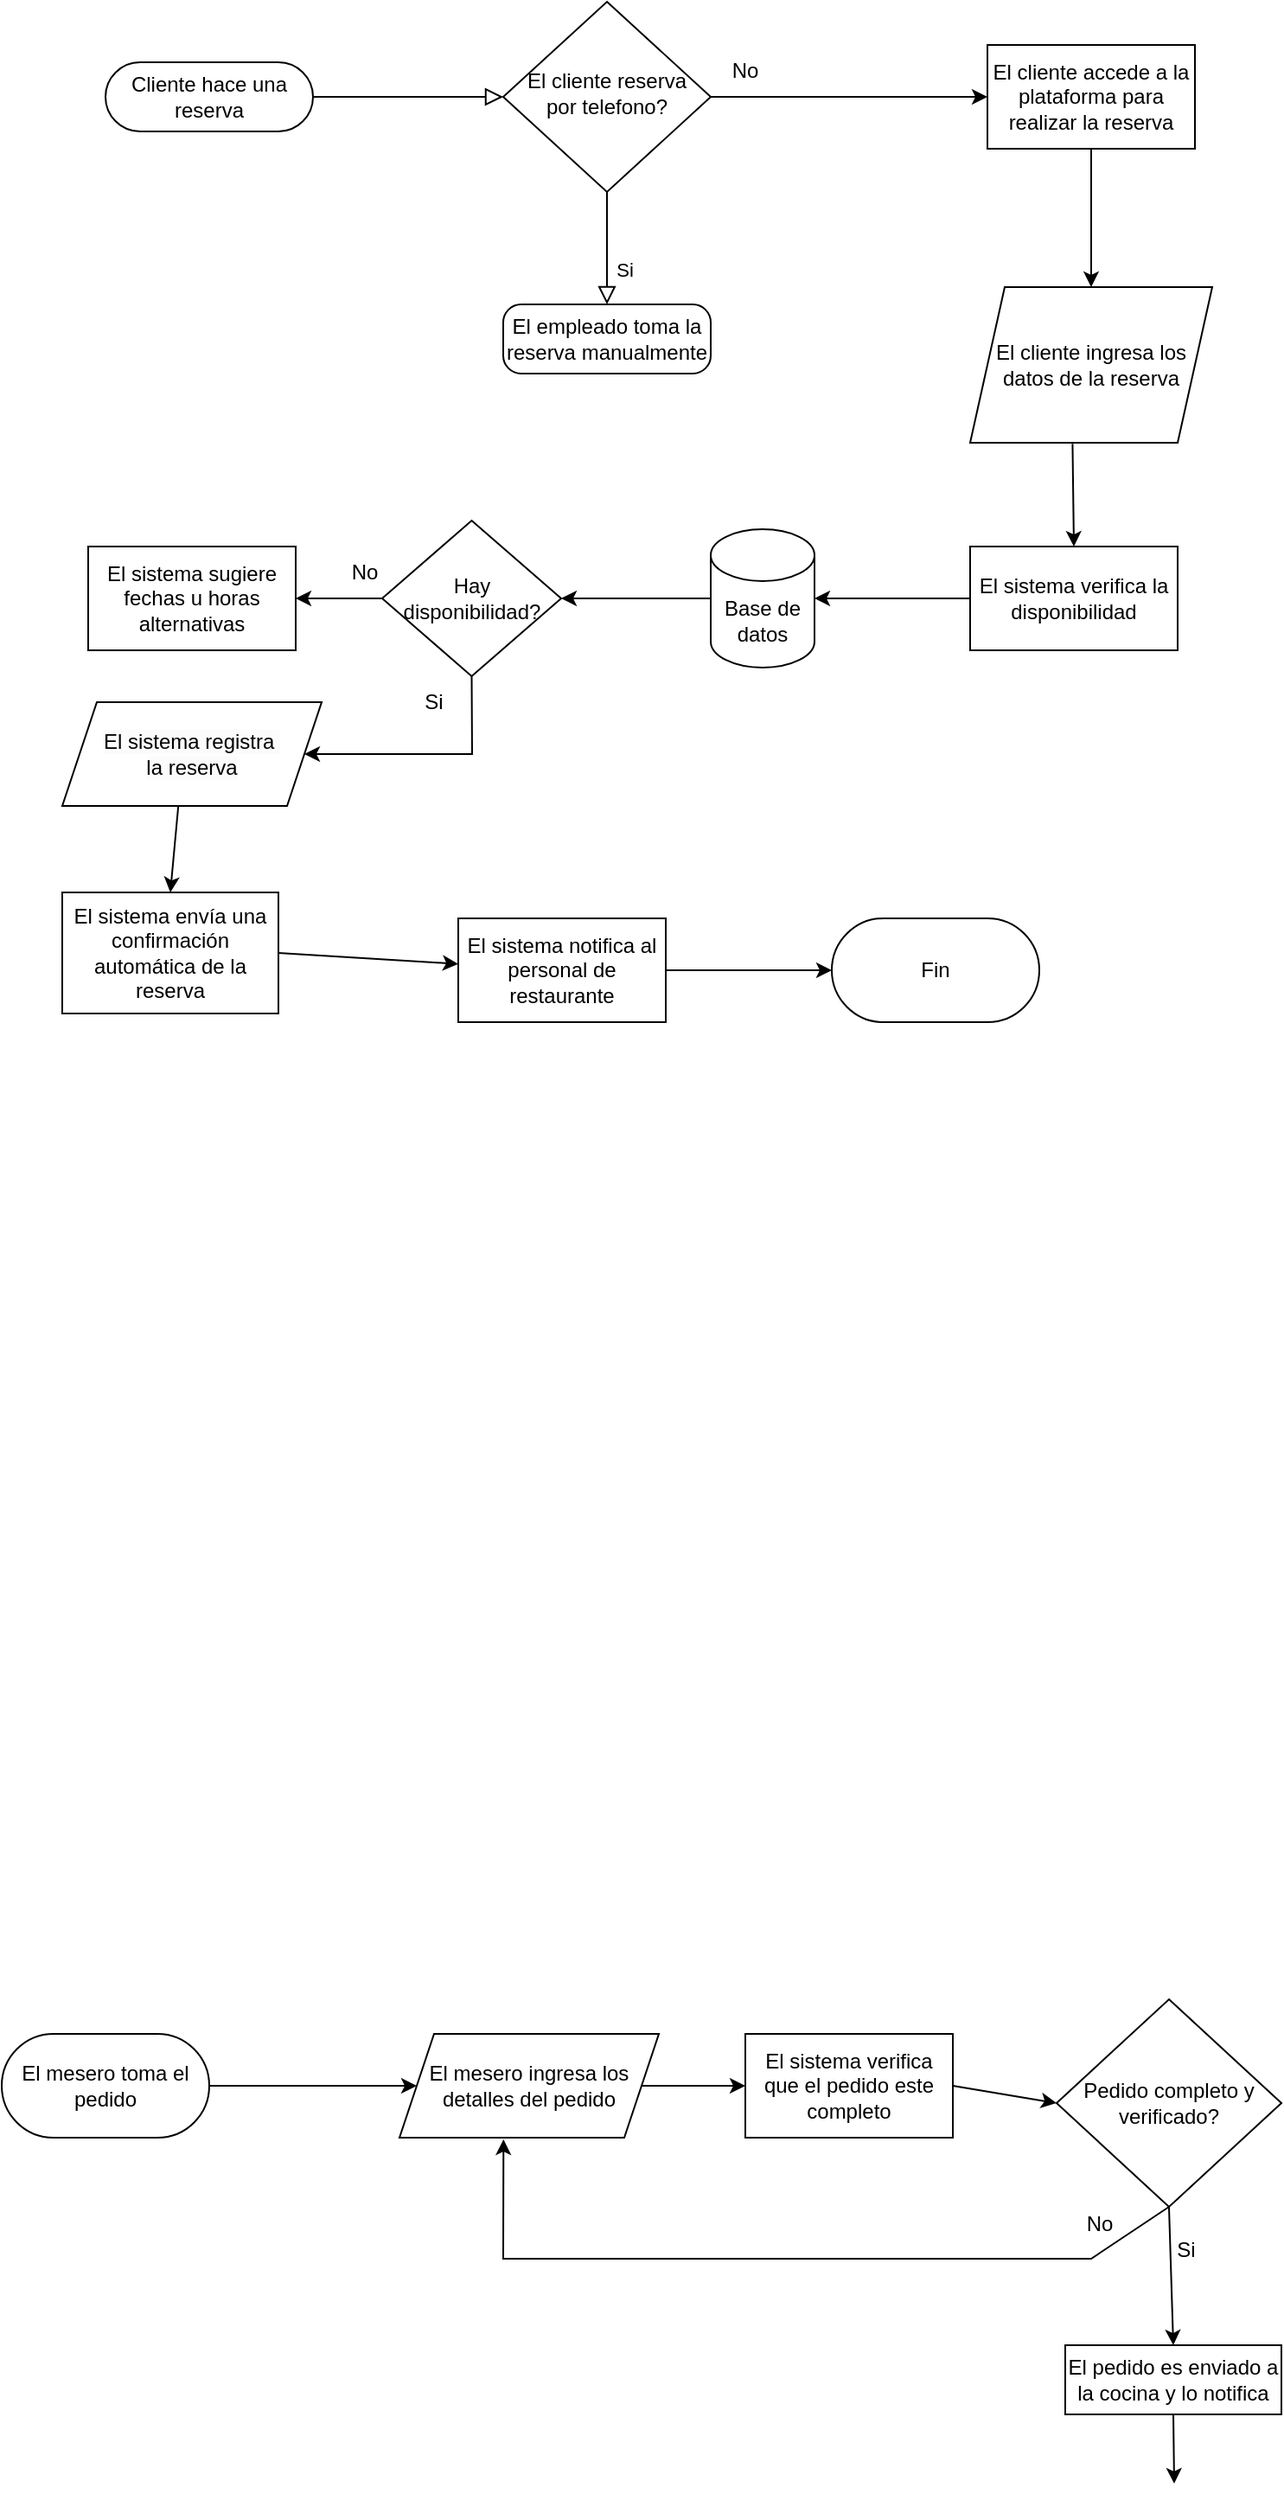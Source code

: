 <mxfile version="24.7.5">
  <diagram id="C5RBs43oDa-KdzZeNtuy" name="Page-1">
    <mxGraphModel dx="1033" dy="758" grid="1" gridSize="10" guides="1" tooltips="1" connect="1" arrows="1" fold="1" page="1" pageScale="1" pageWidth="827" pageHeight="1169" math="0" shadow="0">
      <root>
        <mxCell id="WIyWlLk6GJQsqaUBKTNV-0" />
        <mxCell id="WIyWlLk6GJQsqaUBKTNV-1" parent="WIyWlLk6GJQsqaUBKTNV-0" />
        <mxCell id="WIyWlLk6GJQsqaUBKTNV-2" value="" style="rounded=0;html=1;jettySize=auto;orthogonalLoop=1;fontSize=11;endArrow=block;endFill=0;endSize=8;strokeWidth=1;shadow=0;labelBackgroundColor=none;edgeStyle=orthogonalEdgeStyle;" parent="WIyWlLk6GJQsqaUBKTNV-1" source="WIyWlLk6GJQsqaUBKTNV-3" target="WIyWlLk6GJQsqaUBKTNV-6" edge="1">
          <mxGeometry relative="1" as="geometry" />
        </mxCell>
        <mxCell id="WIyWlLk6GJQsqaUBKTNV-3" value="Cliente hace una reserva" style="rounded=1;whiteSpace=wrap;html=1;fontSize=12;glass=0;strokeWidth=1;shadow=0;arcSize=50;" parent="WIyWlLk6GJQsqaUBKTNV-1" vertex="1">
          <mxGeometry x="150" y="60" width="120" height="40" as="geometry" />
        </mxCell>
        <mxCell id="WIyWlLk6GJQsqaUBKTNV-5" value="Si" style="edgeStyle=orthogonalEdgeStyle;rounded=0;html=1;jettySize=auto;orthogonalLoop=1;fontSize=11;endArrow=block;endFill=0;endSize=8;strokeWidth=1;shadow=0;labelBackgroundColor=none;" parent="WIyWlLk6GJQsqaUBKTNV-1" source="WIyWlLk6GJQsqaUBKTNV-6" target="WIyWlLk6GJQsqaUBKTNV-7" edge="1">
          <mxGeometry x="0.385" y="10" relative="1" as="geometry">
            <mxPoint as="offset" />
          </mxGeometry>
        </mxCell>
        <mxCell id="WIyWlLk6GJQsqaUBKTNV-6" value="El cliente reserva por telefono?" style="rhombus;whiteSpace=wrap;html=1;shadow=0;fontFamily=Helvetica;fontSize=12;align=center;strokeWidth=1;spacing=6;spacingTop=-4;" parent="WIyWlLk6GJQsqaUBKTNV-1" vertex="1">
          <mxGeometry x="380" y="25" width="120" height="110" as="geometry" />
        </mxCell>
        <mxCell id="WIyWlLk6GJQsqaUBKTNV-7" value="El empleado toma la reserva manualmente" style="rounded=1;whiteSpace=wrap;html=1;fontSize=12;glass=0;strokeWidth=1;shadow=0;arcSize=26;" parent="WIyWlLk6GJQsqaUBKTNV-1" vertex="1">
          <mxGeometry x="380" y="200" width="120" height="40" as="geometry" />
        </mxCell>
        <mxCell id="fXlcSUUAx1LCF-rNgMwW-0" value="El cliente accede a la plataforma para realizar la reserva" style="rounded=0;whiteSpace=wrap;html=1;" vertex="1" parent="WIyWlLk6GJQsqaUBKTNV-1">
          <mxGeometry x="660" y="50" width="120" height="60" as="geometry" />
        </mxCell>
        <mxCell id="fXlcSUUAx1LCF-rNgMwW-1" value="" style="endArrow=classic;html=1;rounded=0;exitX=0.5;exitY=1;exitDx=0;exitDy=0;entryX=0.5;entryY=0;entryDx=0;entryDy=0;" edge="1" parent="WIyWlLk6GJQsqaUBKTNV-1" source="fXlcSUUAx1LCF-rNgMwW-0" target="fXlcSUUAx1LCF-rNgMwW-2">
          <mxGeometry width="50" height="50" relative="1" as="geometry">
            <mxPoint x="330" y="560" as="sourcePoint" />
            <mxPoint x="210" y="470" as="targetPoint" />
          </mxGeometry>
        </mxCell>
        <mxCell id="fXlcSUUAx1LCF-rNgMwW-2" value="El cliente ingresa los datos de la reserva" style="shape=parallelogram;perimeter=parallelogramPerimeter;whiteSpace=wrap;html=1;fixedSize=1;size=20;" vertex="1" parent="WIyWlLk6GJQsqaUBKTNV-1">
          <mxGeometry x="650" y="190" width="140" height="90" as="geometry" />
        </mxCell>
        <mxCell id="fXlcSUUAx1LCF-rNgMwW-3" value="El sistema verifica la disponibilidad" style="rounded=0;whiteSpace=wrap;html=1;" vertex="1" parent="WIyWlLk6GJQsqaUBKTNV-1">
          <mxGeometry x="650" y="340" width="120" height="60" as="geometry" />
        </mxCell>
        <mxCell id="fXlcSUUAx1LCF-rNgMwW-4" value="" style="endArrow=classic;html=1;rounded=0;exitX=0.423;exitY=1.007;exitDx=0;exitDy=0;exitPerimeter=0;entryX=0.5;entryY=0;entryDx=0;entryDy=0;" edge="1" parent="WIyWlLk6GJQsqaUBKTNV-1" source="fXlcSUUAx1LCF-rNgMwW-2" target="fXlcSUUAx1LCF-rNgMwW-3">
          <mxGeometry width="50" height="50" relative="1" as="geometry">
            <mxPoint x="330" y="760" as="sourcePoint" />
            <mxPoint x="380" y="710" as="targetPoint" />
          </mxGeometry>
        </mxCell>
        <mxCell id="fXlcSUUAx1LCF-rNgMwW-5" value="Base de datos" style="shape=cylinder3;whiteSpace=wrap;html=1;boundedLbl=1;backgroundOutline=1;size=15;" vertex="1" parent="WIyWlLk6GJQsqaUBKTNV-1">
          <mxGeometry x="500" y="330" width="60" height="80" as="geometry" />
        </mxCell>
        <mxCell id="fXlcSUUAx1LCF-rNgMwW-6" value="" style="endArrow=classic;html=1;rounded=0;exitX=0;exitY=0.5;exitDx=0;exitDy=0;entryX=1;entryY=0.5;entryDx=0;entryDy=0;entryPerimeter=0;" edge="1" parent="WIyWlLk6GJQsqaUBKTNV-1" source="fXlcSUUAx1LCF-rNgMwW-3" target="fXlcSUUAx1LCF-rNgMwW-5">
          <mxGeometry width="50" height="50" relative="1" as="geometry">
            <mxPoint x="330" y="760" as="sourcePoint" />
            <mxPoint x="380" y="710" as="targetPoint" />
          </mxGeometry>
        </mxCell>
        <mxCell id="fXlcSUUAx1LCF-rNgMwW-7" value="" style="endArrow=classic;html=1;rounded=0;exitX=1;exitY=0.5;exitDx=0;exitDy=0;entryX=0;entryY=0.5;entryDx=0;entryDy=0;" edge="1" parent="WIyWlLk6GJQsqaUBKTNV-1" source="WIyWlLk6GJQsqaUBKTNV-6" target="fXlcSUUAx1LCF-rNgMwW-0">
          <mxGeometry width="50" height="50" relative="1" as="geometry">
            <mxPoint x="540" y="90" as="sourcePoint" />
            <mxPoint x="590" y="40" as="targetPoint" />
          </mxGeometry>
        </mxCell>
        <mxCell id="fXlcSUUAx1LCF-rNgMwW-8" value="Hay disponibilidad?" style="rhombus;whiteSpace=wrap;html=1;" vertex="1" parent="WIyWlLk6GJQsqaUBKTNV-1">
          <mxGeometry x="310" y="325" width="103.5" height="90" as="geometry" />
        </mxCell>
        <mxCell id="fXlcSUUAx1LCF-rNgMwW-9" value="" style="endArrow=classic;html=1;rounded=0;exitX=0;exitY=0.5;exitDx=0;exitDy=0;exitPerimeter=0;entryX=1;entryY=0.5;entryDx=0;entryDy=0;" edge="1" parent="WIyWlLk6GJQsqaUBKTNV-1" source="fXlcSUUAx1LCF-rNgMwW-5" target="fXlcSUUAx1LCF-rNgMwW-8">
          <mxGeometry width="50" height="50" relative="1" as="geometry">
            <mxPoint x="730" y="360" as="sourcePoint" />
            <mxPoint x="780" y="310" as="targetPoint" />
          </mxGeometry>
        </mxCell>
        <mxCell id="fXlcSUUAx1LCF-rNgMwW-11" value="" style="endArrow=classic;html=1;rounded=0;exitX=0.5;exitY=1;exitDx=0;exitDy=0;entryX=1;entryY=0.5;entryDx=0;entryDy=0;" edge="1" parent="WIyWlLk6GJQsqaUBKTNV-1" source="fXlcSUUAx1LCF-rNgMwW-8" target="fXlcSUUAx1LCF-rNgMwW-28">
          <mxGeometry width="50" height="50" relative="1" as="geometry">
            <mxPoint x="363.5" y="470" as="sourcePoint" />
            <mxPoint x="310" y="470.0" as="targetPoint" />
            <Array as="points">
              <mxPoint x="362" y="460" />
            </Array>
          </mxGeometry>
        </mxCell>
        <mxCell id="fXlcSUUAx1LCF-rNgMwW-15" value="No" style="text;html=1;align=center;verticalAlign=middle;whiteSpace=wrap;rounded=0;" vertex="1" parent="WIyWlLk6GJQsqaUBKTNV-1">
          <mxGeometry x="490" y="50" width="60" height="30" as="geometry" />
        </mxCell>
        <mxCell id="fXlcSUUAx1LCF-rNgMwW-17" value="No" style="text;html=1;align=center;verticalAlign=middle;whiteSpace=wrap;rounded=0;" vertex="1" parent="WIyWlLk6GJQsqaUBKTNV-1">
          <mxGeometry x="270" y="340" width="60" height="30" as="geometry" />
        </mxCell>
        <mxCell id="fXlcSUUAx1LCF-rNgMwW-18" value="" style="endArrow=classic;html=1;rounded=0;exitX=0;exitY=0.5;exitDx=0;exitDy=0;" edge="1" parent="WIyWlLk6GJQsqaUBKTNV-1" source="fXlcSUUAx1LCF-rNgMwW-8" target="fXlcSUUAx1LCF-rNgMwW-19">
          <mxGeometry width="50" height="50" relative="1" as="geometry">
            <mxPoint x="270" y="380" as="sourcePoint" />
            <mxPoint x="260" y="360" as="targetPoint" />
          </mxGeometry>
        </mxCell>
        <mxCell id="fXlcSUUAx1LCF-rNgMwW-19" value="El sistema sugiere fechas u horas alternativas" style="rounded=1;whiteSpace=wrap;html=1;arcSize=0;" vertex="1" parent="WIyWlLk6GJQsqaUBKTNV-1">
          <mxGeometry x="140" y="340" width="120" height="60" as="geometry" />
        </mxCell>
        <mxCell id="fXlcSUUAx1LCF-rNgMwW-21" value="Si" style="text;html=1;align=center;verticalAlign=middle;whiteSpace=wrap;rounded=0;" vertex="1" parent="WIyWlLk6GJQsqaUBKTNV-1">
          <mxGeometry x="330" y="415" width="20" height="30" as="geometry" />
        </mxCell>
        <mxCell id="fXlcSUUAx1LCF-rNgMwW-24" value="" style="endArrow=classic;html=1;rounded=0;exitX=0.449;exitY=0.956;exitDx=0;exitDy=0;exitPerimeter=0;entryX=0.5;entryY=0;entryDx=0;entryDy=0;" edge="1" parent="WIyWlLk6GJQsqaUBKTNV-1" source="fXlcSUUAx1LCF-rNgMwW-28" target="fXlcSUUAx1LCF-rNgMwW-26">
          <mxGeometry width="50" height="50" relative="1" as="geometry">
            <mxPoint x="250" y="500.0" as="sourcePoint" />
            <mxPoint x="192" y="550" as="targetPoint" />
          </mxGeometry>
        </mxCell>
        <mxCell id="fXlcSUUAx1LCF-rNgMwW-26" value="El sistema envía una confirmación automática de la reserva" style="rounded=1;whiteSpace=wrap;html=1;arcSize=0;" vertex="1" parent="WIyWlLk6GJQsqaUBKTNV-1">
          <mxGeometry x="125" y="540" width="125" height="70" as="geometry" />
        </mxCell>
        <mxCell id="fXlcSUUAx1LCF-rNgMwW-28" value="&lt;br&gt;&lt;span style=&quot;color: rgb(0, 0, 0); font-family: Helvetica; font-size: 12px; font-style: normal; font-variant-ligatures: normal; font-variant-caps: normal; font-weight: 400; letter-spacing: normal; orphans: 2; text-align: center; text-indent: 0px; text-transform: none; widows: 2; word-spacing: 0px; -webkit-text-stroke-width: 0px; white-space: normal; background-color: rgb(251, 251, 251); text-decoration-thickness: initial; text-decoration-style: initial; text-decoration-color: initial; display: inline !important; float: none;&quot;&gt;El sistema registra&amp;nbsp;&lt;/span&gt;&lt;div&gt;&lt;span style=&quot;color: rgb(0, 0, 0); font-family: Helvetica; font-size: 12px; font-style: normal; font-variant-ligatures: normal; font-variant-caps: normal; font-weight: 400; letter-spacing: normal; orphans: 2; text-align: center; text-indent: 0px; text-transform: none; widows: 2; word-spacing: 0px; -webkit-text-stroke-width: 0px; white-space: normal; background-color: rgb(251, 251, 251); text-decoration-thickness: initial; text-decoration-style: initial; text-decoration-color: initial; display: inline !important; float: none;&quot;&gt;la reserva&lt;/span&gt;&lt;br&gt;&lt;br&gt;&lt;/div&gt;" style="shape=parallelogram;perimeter=parallelogramPerimeter;whiteSpace=wrap;html=1;fixedSize=1;" vertex="1" parent="WIyWlLk6GJQsqaUBKTNV-1">
          <mxGeometry x="125" y="430" width="150" height="60" as="geometry" />
        </mxCell>
        <mxCell id="fXlcSUUAx1LCF-rNgMwW-29" value="" style="endArrow=classic;html=1;rounded=0;exitX=1;exitY=0.5;exitDx=0;exitDy=0;" edge="1" parent="WIyWlLk6GJQsqaUBKTNV-1" source="fXlcSUUAx1LCF-rNgMwW-26" target="fXlcSUUAx1LCF-rNgMwW-30">
          <mxGeometry width="50" height="50" relative="1" as="geometry">
            <mxPoint x="280" y="585" as="sourcePoint" />
            <mxPoint x="360" y="575" as="targetPoint" />
          </mxGeometry>
        </mxCell>
        <mxCell id="fXlcSUUAx1LCF-rNgMwW-30" value="El sistema notifica al personal de restaurante" style="rounded=0;whiteSpace=wrap;html=1;" vertex="1" parent="WIyWlLk6GJQsqaUBKTNV-1">
          <mxGeometry x="354" y="555.0" width="120" height="60" as="geometry" />
        </mxCell>
        <mxCell id="fXlcSUUAx1LCF-rNgMwW-33" value="" style="endArrow=classic;html=1;rounded=0;exitX=1;exitY=0.5;exitDx=0;exitDy=0;entryX=0;entryY=0.5;entryDx=0;entryDy=0;" edge="1" parent="WIyWlLk6GJQsqaUBKTNV-1" source="fXlcSUUAx1LCF-rNgMwW-30" target="fXlcSUUAx1LCF-rNgMwW-34">
          <mxGeometry width="50" height="50" relative="1" as="geometry">
            <mxPoint x="490" y="585" as="sourcePoint" />
            <mxPoint x="570" y="582.5" as="targetPoint" />
          </mxGeometry>
        </mxCell>
        <mxCell id="fXlcSUUAx1LCF-rNgMwW-34" value="Fin" style="rounded=1;whiteSpace=wrap;html=1;arcSize=50;" vertex="1" parent="WIyWlLk6GJQsqaUBKTNV-1">
          <mxGeometry x="570" y="555" width="120" height="60" as="geometry" />
        </mxCell>
        <mxCell id="fXlcSUUAx1LCF-rNgMwW-35" value="El mesero toma el pedido" style="rounded=1;whiteSpace=wrap;html=1;arcSize=50;" vertex="1" parent="WIyWlLk6GJQsqaUBKTNV-1">
          <mxGeometry x="90" y="1200" width="120" height="60" as="geometry" />
        </mxCell>
        <mxCell id="fXlcSUUAx1LCF-rNgMwW-36" value="" style="endArrow=classic;html=1;rounded=0;exitX=1;exitY=0.5;exitDx=0;exitDy=0;entryX=0;entryY=0.5;entryDx=0;entryDy=0;" edge="1" parent="WIyWlLk6GJQsqaUBKTNV-1" source="fXlcSUUAx1LCF-rNgMwW-35" target="fXlcSUUAx1LCF-rNgMwW-37">
          <mxGeometry width="50" height="50" relative="1" as="geometry">
            <mxPoint x="240" y="1230" as="sourcePoint" />
            <mxPoint x="300" y="1230" as="targetPoint" />
          </mxGeometry>
        </mxCell>
        <mxCell id="fXlcSUUAx1LCF-rNgMwW-37" value="El mesero ingresa los detalles del pedido" style="shape=parallelogram;perimeter=parallelogramPerimeter;whiteSpace=wrap;html=1;fixedSize=1;" vertex="1" parent="WIyWlLk6GJQsqaUBKTNV-1">
          <mxGeometry x="320" y="1200" width="150" height="60" as="geometry" />
        </mxCell>
        <mxCell id="fXlcSUUAx1LCF-rNgMwW-39" value="El sistema verifica que el pedido este completo" style="rounded=0;whiteSpace=wrap;html=1;" vertex="1" parent="WIyWlLk6GJQsqaUBKTNV-1">
          <mxGeometry x="520" y="1200" width="120" height="60" as="geometry" />
        </mxCell>
        <mxCell id="fXlcSUUAx1LCF-rNgMwW-40" value="" style="endArrow=classic;html=1;rounded=0;exitX=1;exitY=0.5;exitDx=0;exitDy=0;entryX=0;entryY=0.5;entryDx=0;entryDy=0;" edge="1" parent="WIyWlLk6GJQsqaUBKTNV-1" source="fXlcSUUAx1LCF-rNgMwW-37" target="fXlcSUUAx1LCF-rNgMwW-39">
          <mxGeometry width="50" height="50" relative="1" as="geometry">
            <mxPoint x="460" y="1240" as="sourcePoint" />
            <mxPoint x="510" y="1190" as="targetPoint" />
          </mxGeometry>
        </mxCell>
        <mxCell id="fXlcSUUAx1LCF-rNgMwW-41" value="Pedido completo y verificado?" style="rhombus;whiteSpace=wrap;html=1;" vertex="1" parent="WIyWlLk6GJQsqaUBKTNV-1">
          <mxGeometry x="700" y="1180" width="130" height="120" as="geometry" />
        </mxCell>
        <mxCell id="fXlcSUUAx1LCF-rNgMwW-42" value="" style="endArrow=classic;html=1;rounded=0;exitX=1;exitY=0.5;exitDx=0;exitDy=0;entryX=0;entryY=0.5;entryDx=0;entryDy=0;" edge="1" parent="WIyWlLk6GJQsqaUBKTNV-1" source="fXlcSUUAx1LCF-rNgMwW-39" target="fXlcSUUAx1LCF-rNgMwW-41">
          <mxGeometry width="50" height="50" relative="1" as="geometry">
            <mxPoint x="660" y="1230" as="sourcePoint" />
            <mxPoint x="710" y="1180" as="targetPoint" />
          </mxGeometry>
        </mxCell>
        <mxCell id="fXlcSUUAx1LCF-rNgMwW-43" value="" style="endArrow=classic;html=1;rounded=0;exitX=0.5;exitY=1;exitDx=0;exitDy=0;entryX=0.5;entryY=0;entryDx=0;entryDy=0;" edge="1" parent="WIyWlLk6GJQsqaUBKTNV-1" source="fXlcSUUAx1LCF-rNgMwW-41" target="fXlcSUUAx1LCF-rNgMwW-48">
          <mxGeometry width="50" height="50" relative="1" as="geometry">
            <mxPoint x="770" y="1370" as="sourcePoint" />
            <mxPoint x="765" y="1380" as="targetPoint" />
          </mxGeometry>
        </mxCell>
        <mxCell id="fXlcSUUAx1LCF-rNgMwW-44" value="" style="endArrow=classic;html=1;rounded=0;entryX=0.401;entryY=1.017;entryDx=0;entryDy=0;entryPerimeter=0;exitX=0.5;exitY=1;exitDx=0;exitDy=0;" edge="1" parent="WIyWlLk6GJQsqaUBKTNV-1" source="fXlcSUUAx1LCF-rNgMwW-41" target="fXlcSUUAx1LCF-rNgMwW-37">
          <mxGeometry width="50" height="50" relative="1" as="geometry">
            <mxPoint x="720" y="1330" as="sourcePoint" />
            <mxPoint x="640" y="1470" as="targetPoint" />
            <Array as="points">
              <mxPoint x="720" y="1330" />
              <mxPoint x="380" y="1330" />
            </Array>
          </mxGeometry>
        </mxCell>
        <mxCell id="fXlcSUUAx1LCF-rNgMwW-45" value="No" style="text;html=1;align=center;verticalAlign=middle;whiteSpace=wrap;rounded=0;" vertex="1" parent="WIyWlLk6GJQsqaUBKTNV-1">
          <mxGeometry x="710" y="1300" width="30" height="20" as="geometry" />
        </mxCell>
        <mxCell id="fXlcSUUAx1LCF-rNgMwW-47" value="Si" style="text;html=1;align=center;verticalAlign=middle;whiteSpace=wrap;rounded=0;" vertex="1" parent="WIyWlLk6GJQsqaUBKTNV-1">
          <mxGeometry x="770" y="1310" width="10" height="30" as="geometry" />
        </mxCell>
        <mxCell id="fXlcSUUAx1LCF-rNgMwW-48" value="El pedido es enviado a la cocina y lo notifica" style="rounded=1;whiteSpace=wrap;html=1;arcSize=0;" vertex="1" parent="WIyWlLk6GJQsqaUBKTNV-1">
          <mxGeometry x="705" y="1380" width="125" height="40" as="geometry" />
        </mxCell>
        <mxCell id="fXlcSUUAx1LCF-rNgMwW-49" value="" style="endArrow=classic;html=1;rounded=0;exitX=0.5;exitY=1;exitDx=0;exitDy=0;" edge="1" parent="WIyWlLk6GJQsqaUBKTNV-1" source="fXlcSUUAx1LCF-rNgMwW-48">
          <mxGeometry width="50" height="50" relative="1" as="geometry">
            <mxPoint x="590" y="1520" as="sourcePoint" />
            <mxPoint x="768" y="1460" as="targetPoint" />
          </mxGeometry>
        </mxCell>
      </root>
    </mxGraphModel>
  </diagram>
</mxfile>
